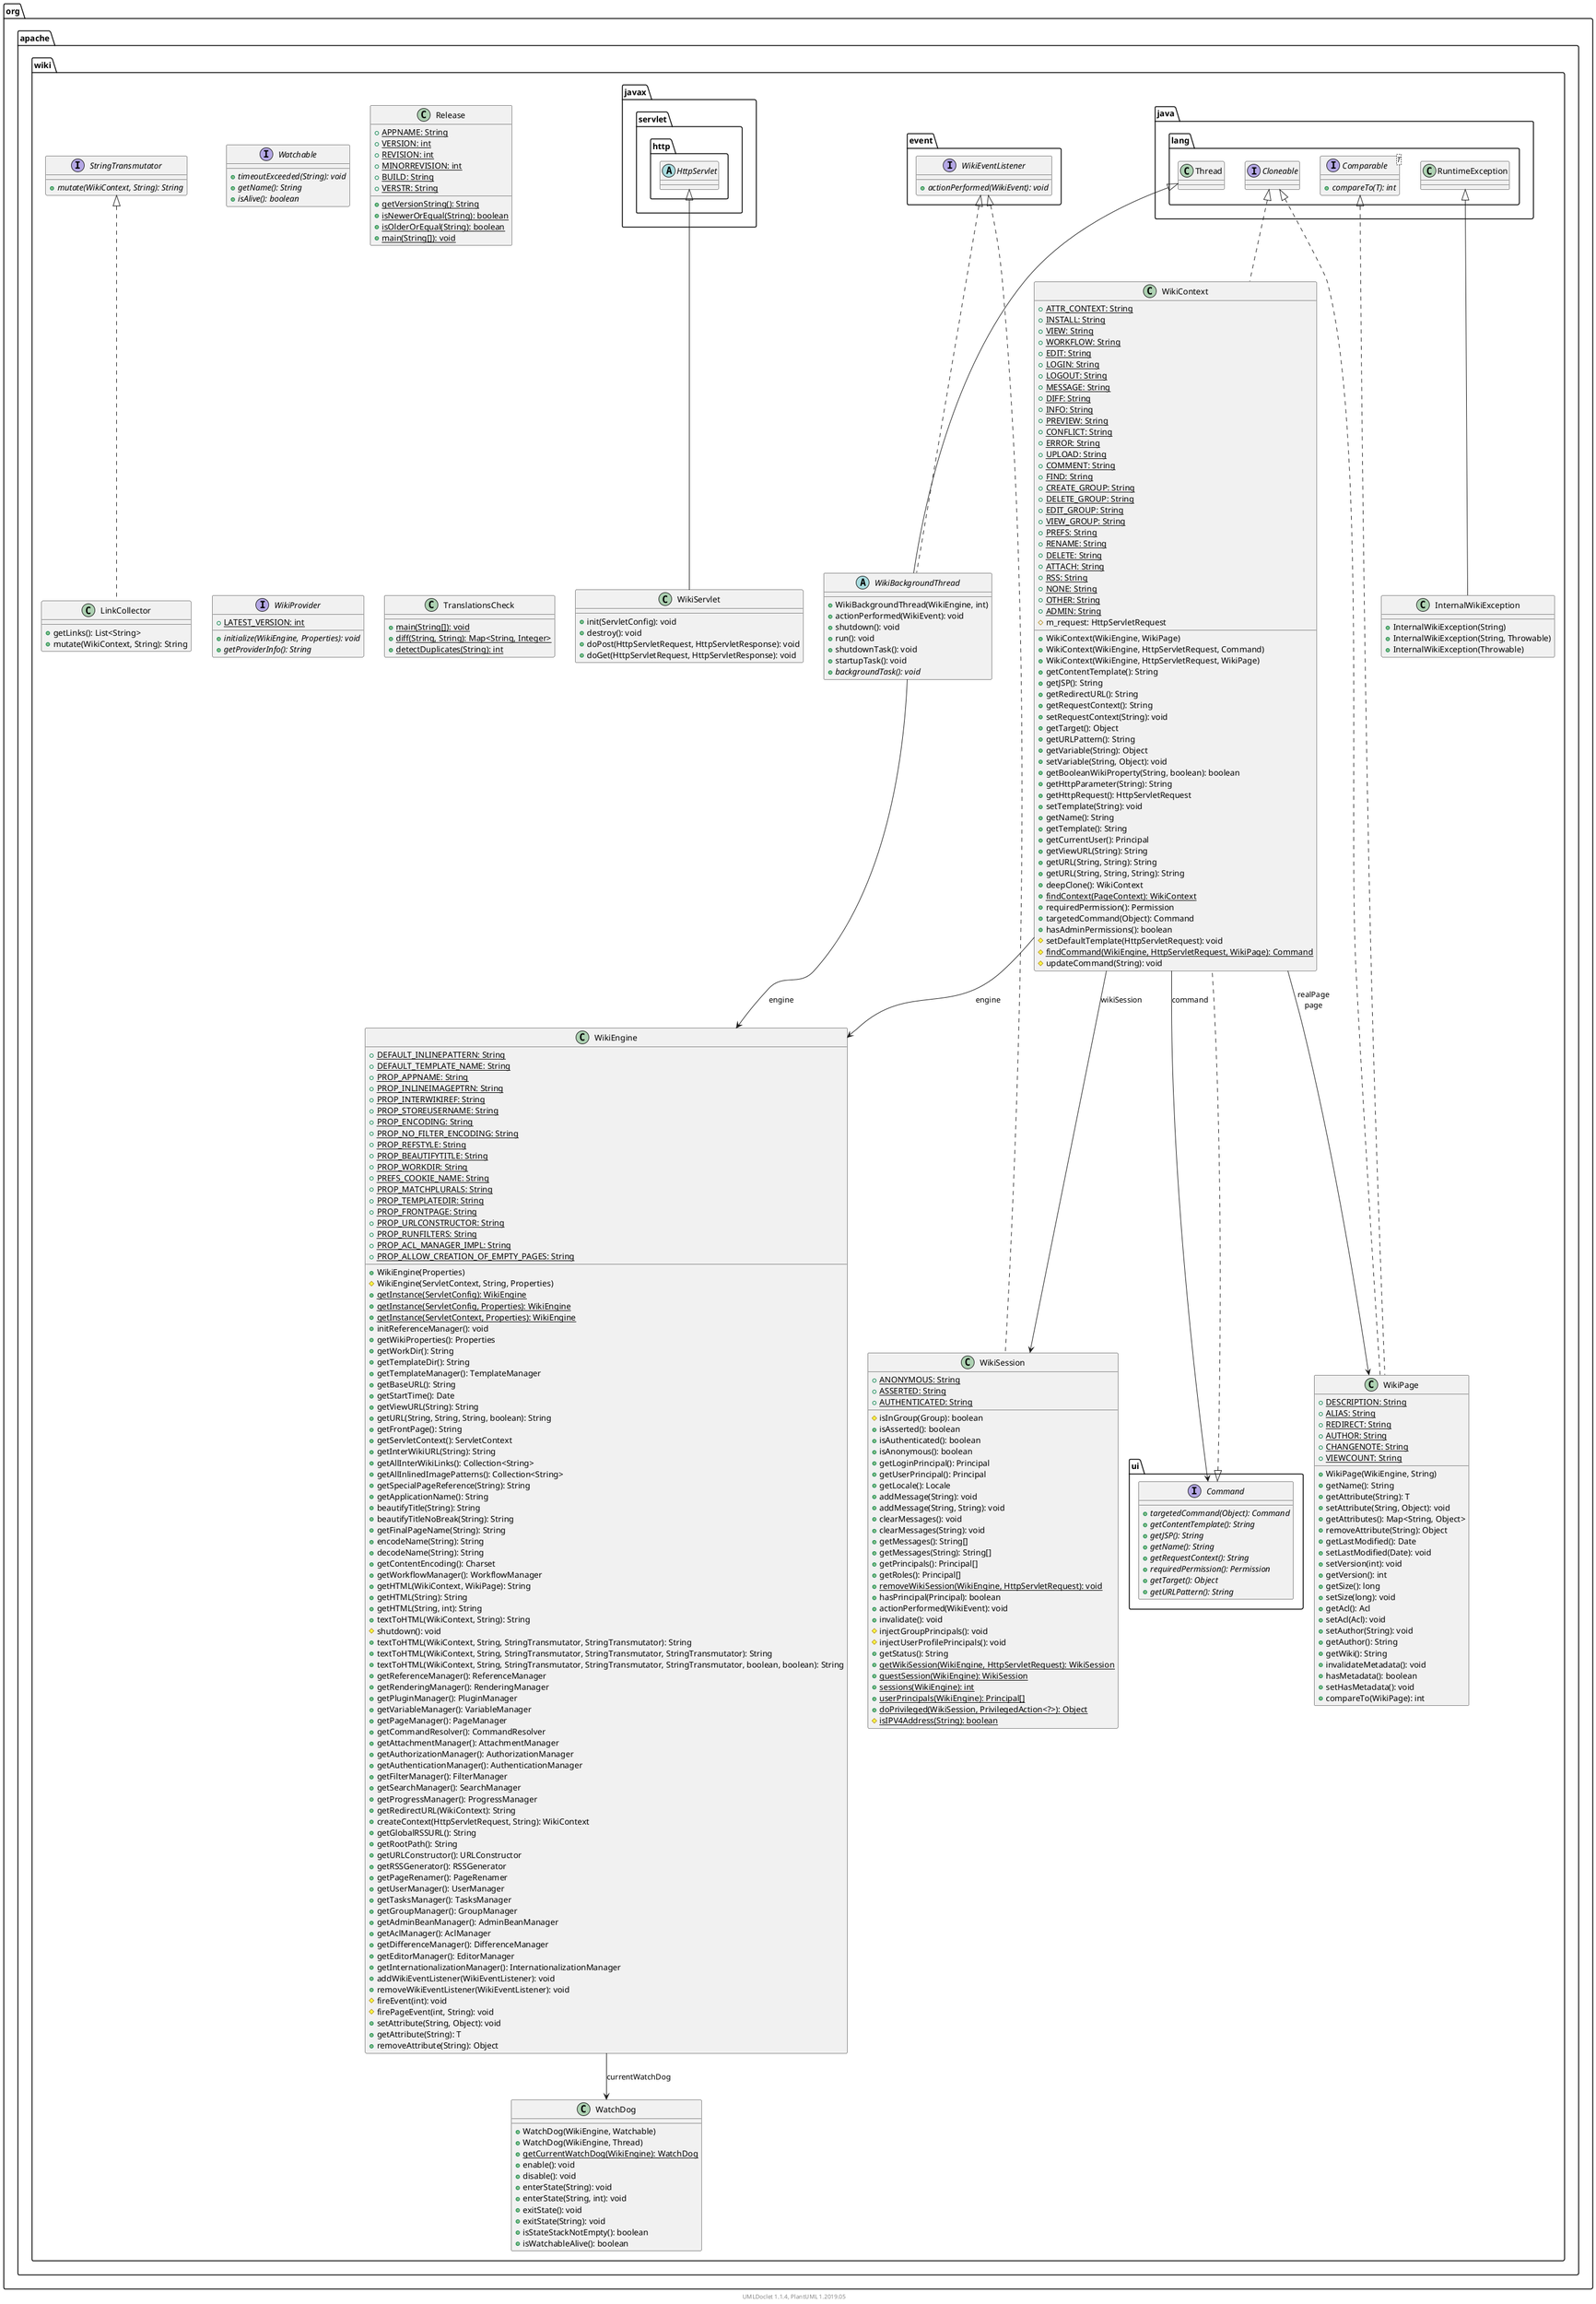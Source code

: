 @startuml

    namespace org.apache.wiki {

        abstract class WikiBackgroundThread [[WikiBackgroundThread.html]] {
            +WikiBackgroundThread(WikiEngine, int)
            +actionPerformed(WikiEvent): void
            +shutdown(): void
            +run(): void
            +shutdownTask(): void
            +startupTask(): void
            {abstract} +backgroundTask(): void
        }

        class WikiServlet [[WikiServlet.html]] {
            +init(ServletConfig): void
            +destroy(): void
            +doPost(HttpServletRequest, HttpServletResponse): void
            +doGet(HttpServletRequest, HttpServletResponse): void
        }

        interface Watchable [[Watchable.html]] {
            {abstract} +timeoutExceeded(String): void
            {abstract} +getName(): String
            {abstract} +isAlive(): boolean
        }

        interface StringTransmutator [[StringTransmutator.html]] {
            {abstract} +mutate(WikiContext, String): String
        }

        class LinkCollector [[LinkCollector.html]] {
            +getLinks(): List<String>
            +mutate(WikiContext, String): String
        }

        class WikiPage [[WikiPage.html]] {
            {static} +DESCRIPTION: String
            {static} +ALIAS: String
            {static} +REDIRECT: String
            {static} +AUTHOR: String
            {static} +CHANGENOTE: String
            {static} +VIEWCOUNT: String
            +WikiPage(WikiEngine, String)
            +getName(): String
            +getAttribute(String): T
            +setAttribute(String, Object): void
            +getAttributes(): Map<String, Object>
            +removeAttribute(String): Object
            +getLastModified(): Date
            +setLastModified(Date): void
            +setVersion(int): void
            +getVersion(): int
            +getSize(): long
            +setSize(long): void
            +getAcl(): Acl
            +setAcl(Acl): void
            +setAuthor(String): void
            +getAuthor(): String
            +getWiki(): String
            +invalidateMetadata(): void
            +hasMetadata(): boolean
            +setHasMetadata(): void
            +compareTo(WikiPage): int
        }

        class Release [[Release.html]] {
            {static} +APPNAME: String
            {static} +VERSION: int
            {static} +REVISION: int
            {static} +MINORREVISION: int
            {static} +BUILD: String
            {static} +VERSTR: String
            {static} +getVersionString(): String
            {static} +isNewerOrEqual(String): boolean
            {static} +isOlderOrEqual(String): boolean
            {static} +main(String[]): void
        }

        class WikiContext [[WikiContext.html]] {
            {static} +ATTR_CONTEXT: String
            {static} +INSTALL: String
            {static} +VIEW: String
            {static} +WORKFLOW: String
            {static} +EDIT: String
            {static} +LOGIN: String
            {static} +LOGOUT: String
            {static} +MESSAGE: String
            {static} +DIFF: String
            {static} +INFO: String
            {static} +PREVIEW: String
            {static} +CONFLICT: String
            {static} +ERROR: String
            {static} +UPLOAD: String
            {static} +COMMENT: String
            {static} +FIND: String
            {static} +CREATE_GROUP: String
            {static} +DELETE_GROUP: String
            {static} +EDIT_GROUP: String
            {static} +VIEW_GROUP: String
            {static} +PREFS: String
            {static} +RENAME: String
            {static} +DELETE: String
            {static} +ATTACH: String
            {static} +RSS: String
            {static} +NONE: String
            {static} +OTHER: String
            {static} +ADMIN: String
            #m_request: HttpServletRequest
            +WikiContext(WikiEngine, WikiPage)
            +WikiContext(WikiEngine, HttpServletRequest, Command)
            +WikiContext(WikiEngine, HttpServletRequest, WikiPage)
            +getContentTemplate(): String
            +getJSP(): String
            +getRedirectURL(): String
            +getRequestContext(): String
            +setRequestContext(String): void
            +getTarget(): Object
            +getURLPattern(): String
            +getVariable(String): Object
            +setVariable(String, Object): void
            +getBooleanWikiProperty(String, boolean): boolean
            +getHttpParameter(String): String
            +getHttpRequest(): HttpServletRequest
            +setTemplate(String): void
            +getName(): String
            +getTemplate(): String
            +getCurrentUser(): Principal
            +getViewURL(String): String
            +getURL(String, String): String
            +getURL(String, String, String): String
            +deepClone(): WikiContext
            {static} +findContext(PageContext): WikiContext
            +requiredPermission(): Permission
            +targetedCommand(Object): Command
            +hasAdminPermissions(): boolean
            #setDefaultTemplate(HttpServletRequest): void
            {static} #findCommand(WikiEngine, HttpServletRequest, WikiPage): Command
            #updateCommand(String): void
        }

        class WikiEngine [[WikiEngine.html]] {
            {static} +DEFAULT_INLINEPATTERN: String
            {static} +DEFAULT_TEMPLATE_NAME: String
            {static} +PROP_APPNAME: String
            {static} +PROP_INLINEIMAGEPTRN: String
            {static} +PROP_INTERWIKIREF: String
            {static} +PROP_STOREUSERNAME: String
            {static} +PROP_ENCODING: String
            {static} +PROP_NO_FILTER_ENCODING: String
            {static} +PROP_REFSTYLE: String
            {static} +PROP_BEAUTIFYTITLE: String
            {static} +PROP_WORKDIR: String
            {static} +PREFS_COOKIE_NAME: String
            {static} +PROP_MATCHPLURALS: String
            {static} +PROP_TEMPLATEDIR: String
            {static} +PROP_FRONTPAGE: String
            {static} +PROP_URLCONSTRUCTOR: String
            {static} +PROP_RUNFILTERS: String
            {static} +PROP_ACL_MANAGER_IMPL: String
            {static} +PROP_ALLOW_CREATION_OF_EMPTY_PAGES: String
            +WikiEngine(Properties)
            #WikiEngine(ServletContext, String, Properties)
            {static} +getInstance(ServletConfig): WikiEngine
            {static} +getInstance(ServletConfig, Properties): WikiEngine
            {static} +getInstance(ServletContext, Properties): WikiEngine
            +initReferenceManager(): void
            +getWikiProperties(): Properties
            +getWorkDir(): String
            +getTemplateDir(): String
            +getTemplateManager(): TemplateManager
            +getBaseURL(): String
            +getStartTime(): Date
            +getViewURL(String): String
            +getURL(String, String, String, boolean): String
            +getFrontPage(): String
            +getServletContext(): ServletContext
            +getInterWikiURL(String): String
            +getAllInterWikiLinks(): Collection<String>
            +getAllInlinedImagePatterns(): Collection<String>
            +getSpecialPageReference(String): String
            +getApplicationName(): String
            +beautifyTitle(String): String
            +beautifyTitleNoBreak(String): String
            +getFinalPageName(String): String
            +encodeName(String): String
            +decodeName(String): String
            +getContentEncoding(): Charset
            +getWorkflowManager(): WorkflowManager
            +getHTML(WikiContext, WikiPage): String
            +getHTML(String): String
            +getHTML(String, int): String
            +textToHTML(WikiContext, String): String
            #shutdown(): void
            +textToHTML(WikiContext, String, StringTransmutator, StringTransmutator): String
            +textToHTML(WikiContext, String, StringTransmutator, StringTransmutator, StringTransmutator): String
            +textToHTML(WikiContext, String, StringTransmutator, StringTransmutator, StringTransmutator, boolean, boolean): String
            +getReferenceManager(): ReferenceManager
            +getRenderingManager(): RenderingManager
            +getPluginManager(): PluginManager
            +getVariableManager(): VariableManager
            +getPageManager(): PageManager
            +getCommandResolver(): CommandResolver
            +getAttachmentManager(): AttachmentManager
            +getAuthorizationManager(): AuthorizationManager
            +getAuthenticationManager(): AuthenticationManager
            +getFilterManager(): FilterManager
            +getSearchManager(): SearchManager
            +getProgressManager(): ProgressManager
            +getRedirectURL(WikiContext): String
            +createContext(HttpServletRequest, String): WikiContext
            +getGlobalRSSURL(): String
            +getRootPath(): String
            +getURLConstructor(): URLConstructor
            +getRSSGenerator(): RSSGenerator
            +getPageRenamer(): PageRenamer
            +getUserManager(): UserManager
            +getTasksManager(): TasksManager
            +getGroupManager(): GroupManager
            +getAdminBeanManager(): AdminBeanManager
            +getAclManager(): AclManager
            +getDifferenceManager(): DifferenceManager
            +getEditorManager(): EditorManager
            +getInternationalizationManager(): InternationalizationManager
            +addWikiEventListener(WikiEventListener): void
            +removeWikiEventListener(WikiEventListener): void
            #fireEvent(int): void
            #firePageEvent(int, String): void
            +setAttribute(String, Object): void
            +getAttribute(String): T
            +removeAttribute(String): Object
        }

        class WatchDog [[WatchDog.html]] {
            +WatchDog(WikiEngine, Watchable)
            +WatchDog(WikiEngine, Thread)
            {static} +getCurrentWatchDog(WikiEngine): WatchDog
            +enable(): void
            +disable(): void
            +enterState(String): void
            +enterState(String, int): void
            +exitState(): void
            +exitState(String): void
            +isStateStackNotEmpty(): boolean
            +isWatchableAlive(): boolean
        }

        class InternalWikiException [[InternalWikiException.html]] {
            +InternalWikiException(String)
            +InternalWikiException(String, Throwable)
            +InternalWikiException(Throwable)
        }

        class WikiSession [[WikiSession.html]] {
            {static} +ANONYMOUS: String
            {static} +ASSERTED: String
            {static} +AUTHENTICATED: String
            #isInGroup(Group): boolean
            +isAsserted(): boolean
            +isAuthenticated(): boolean
            +isAnonymous(): boolean
            +getLoginPrincipal(): Principal
            +getUserPrincipal(): Principal
            +getLocale(): Locale
            +addMessage(String): void
            +addMessage(String, String): void
            +clearMessages(): void
            +clearMessages(String): void
            +getMessages(): String[]
            +getMessages(String): String[]
            +getPrincipals(): Principal[]
            +getRoles(): Principal[]
            {static} +removeWikiSession(WikiEngine, HttpServletRequest): void
            +hasPrincipal(Principal): boolean
            +actionPerformed(WikiEvent): void
            +invalidate(): void
            #injectGroupPrincipals(): void
            #injectUserProfilePrincipals(): void
            +getStatus(): String
            {static} +getWikiSession(WikiEngine, HttpServletRequest): WikiSession
            {static} +guestSession(WikiEngine): WikiSession
            {static} +sessions(WikiEngine): int
            {static} +userPrincipals(WikiEngine): Principal[]
            {static} +doPrivileged(WikiSession, PrivilegedAction<?>): Object
            {static} #isIPV4Address(String): boolean
        }

        interface WikiProvider [[WikiProvider.html]] {
            {static} +LATEST_VERSION: int
            {abstract} +initialize(WikiEngine, Properties): void
            {abstract} +getProviderInfo(): String
        }

        class TranslationsCheck [[TranslationsCheck.html]] {
            {static} +main(String[]): void
            {static} +diff(String, String): Map<String, Integer>
            {static} +detectDuplicates(String): int
        }

        class java.lang.Thread
        java.lang.Thread <|-- WikiBackgroundThread

        interface org.apache.wiki.event.WikiEventListener {
            {abstract} +actionPerformed(WikiEvent): void
        }
        org.apache.wiki.event.WikiEventListener <|.. WikiBackgroundThread

        abstract class javax.servlet.http.HttpServlet
        javax.servlet.http.HttpServlet <|-- WikiServlet

        StringTransmutator <|.. LinkCollector

        interface java.lang.Cloneable
        java.lang.Cloneable <|.. WikiPage

        interface java.lang.Comparable<T> {
            {abstract} +compareTo(T): int
        }
        java.lang.Comparable <|.. WikiPage

        java.lang.Cloneable <|.. WikiContext

        interface org.apache.wiki.ui.Command {
            {abstract} +targetedCommand(Object): Command
            {abstract} +getContentTemplate(): String
            {abstract} +getJSP(): String
            {abstract} +getName(): String
            {abstract} +getRequestContext(): String
            {abstract} +requiredPermission(): Permission
            {abstract} +getTarget(): Object
            {abstract} +getURLPattern(): String
        }
        org.apache.wiki.ui.Command <|.. WikiContext

        class java.lang.RuntimeException
        java.lang.RuntimeException <|-- InternalWikiException

        org.apache.wiki.event.WikiEventListener <|.. WikiSession

        WikiBackgroundThread --> WikiEngine: engine

        WikiContext --> WikiPage: realPage\npage

        WikiContext --> WikiEngine: engine

        WikiContext --> org.apache.wiki.ui.Command: command

        WikiContext --> WikiSession: wikiSession

        WikiEngine --> WatchDog: currentWatchDog

    }


    center footer UMLDoclet 1.1.4, PlantUML 1.2019.05
@enduml
